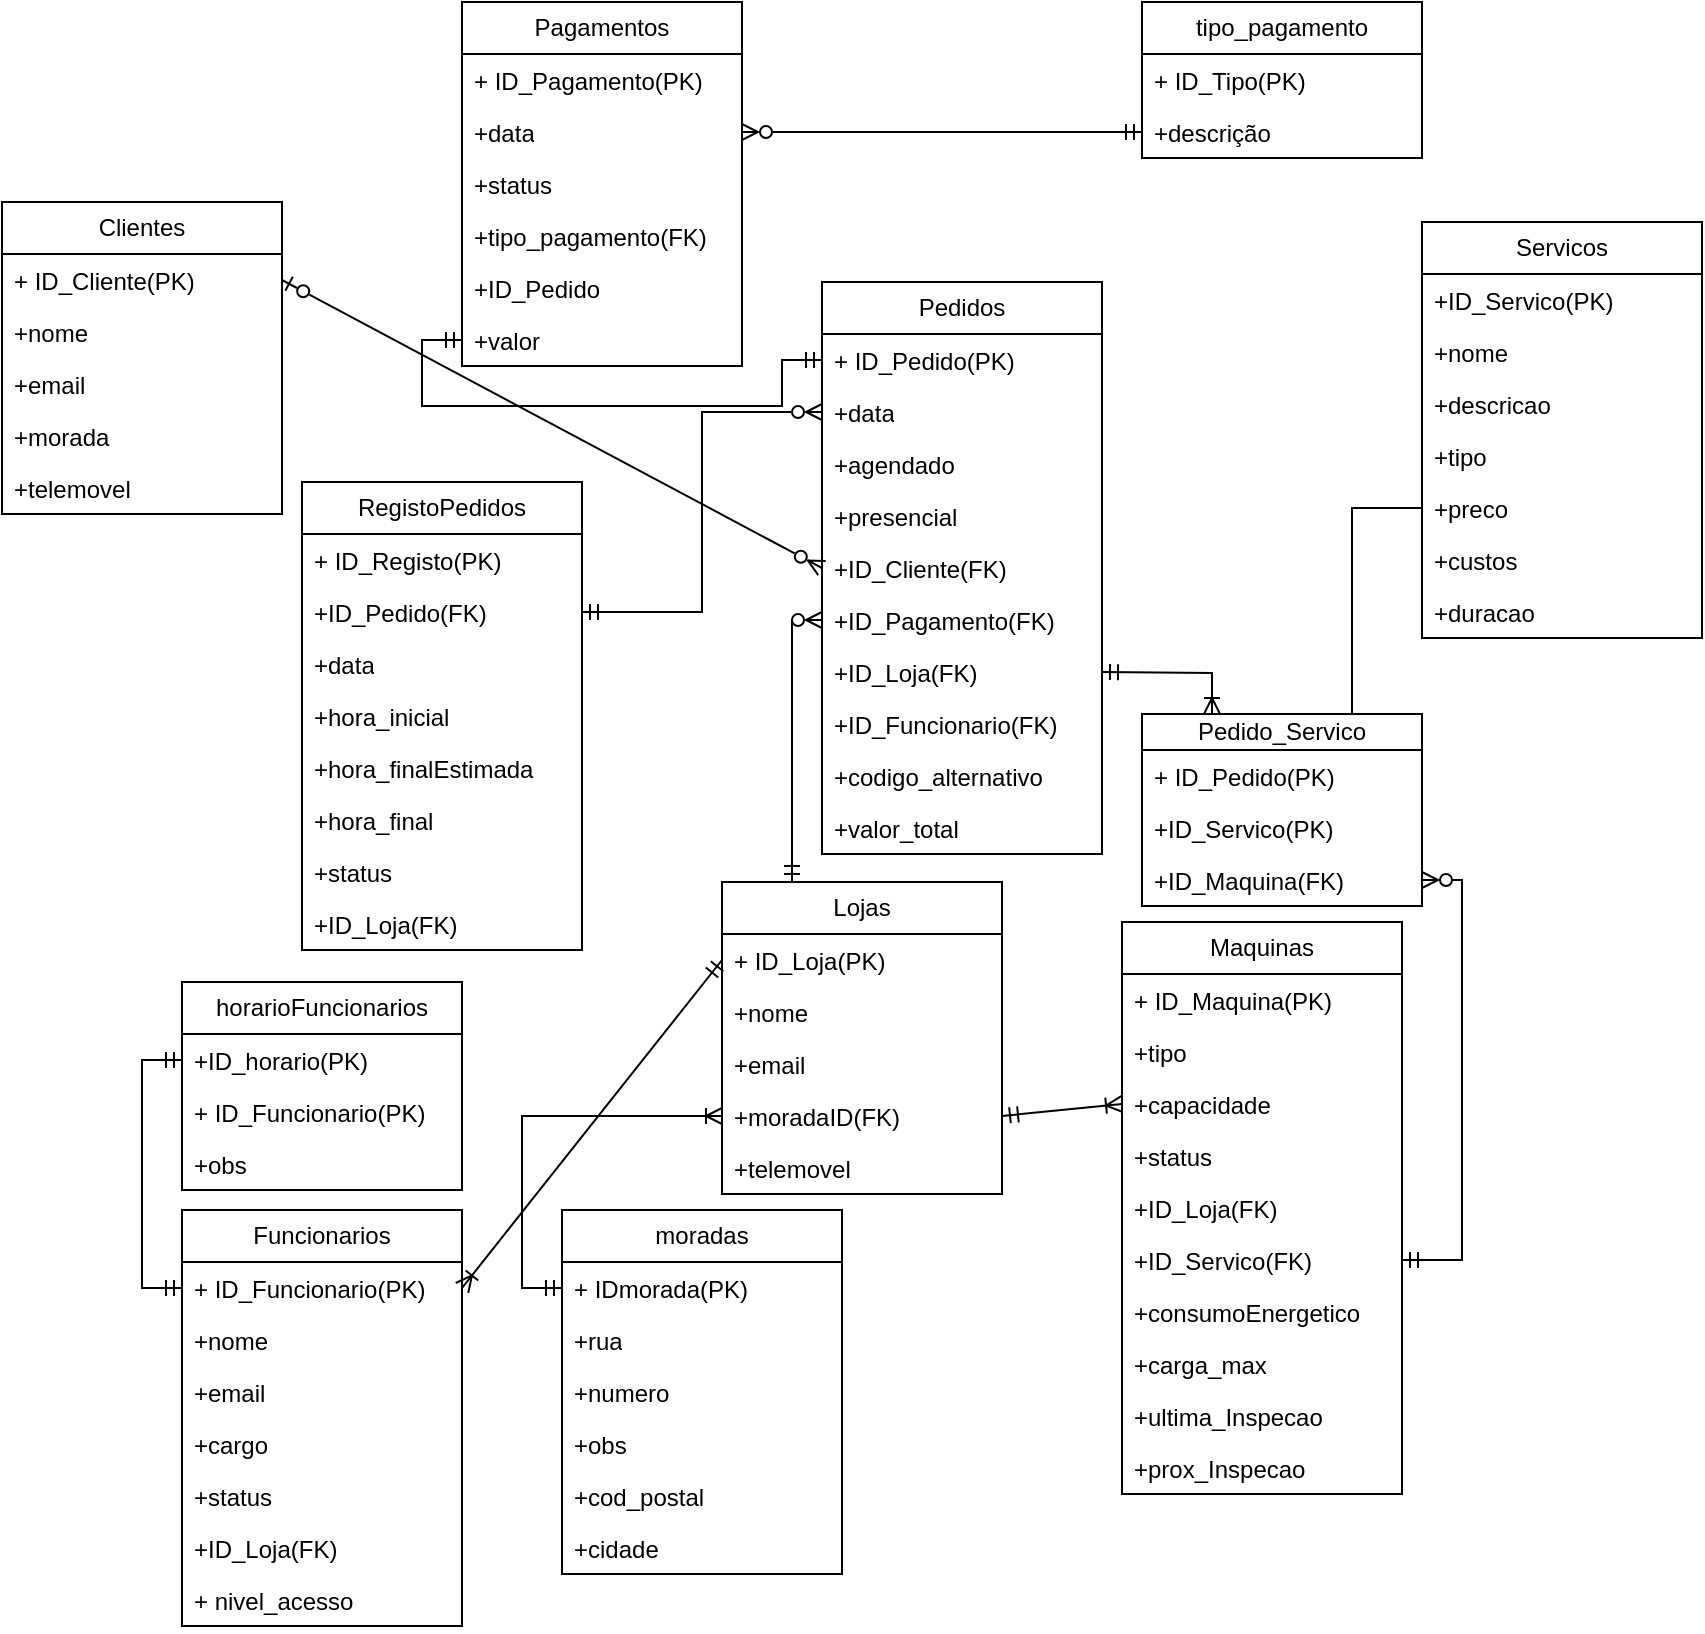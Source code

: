 <mxfile version="26.0.6">
  <diagram name="Página-1" id="yqLUc3YY8dUrJT8Y1Y4u">
    <mxGraphModel dx="1936" dy="908" grid="1" gridSize="10" guides="1" tooltips="1" connect="1" arrows="1" fold="1" page="1" pageScale="1" pageWidth="1169" pageHeight="827" math="0" shadow="0">
      <root>
        <mxCell id="0" />
        <mxCell id="1" parent="0" />
        <mxCell id="QdehofP_L6UXLsLegb1L-1" value="Clientes" style="swimlane;fontStyle=0;childLayout=stackLayout;horizontal=1;startSize=26;fillColor=none;horizontalStack=0;resizeParent=1;resizeParentMax=0;resizeLast=0;collapsible=1;marginBottom=0;whiteSpace=wrap;html=1;" parent="1" vertex="1">
          <mxGeometry x="270" y="110" width="140" height="156" as="geometry" />
        </mxCell>
        <mxCell id="QdehofP_L6UXLsLegb1L-2" value="+ ID_Cliente(PK)" style="text;strokeColor=none;fillColor=none;align=left;verticalAlign=top;spacingLeft=4;spacingRight=4;overflow=hidden;rotatable=0;points=[[0,0.5],[1,0.5]];portConstraint=eastwest;whiteSpace=wrap;html=1;" parent="QdehofP_L6UXLsLegb1L-1" vertex="1">
          <mxGeometry y="26" width="140" height="26" as="geometry" />
        </mxCell>
        <mxCell id="QdehofP_L6UXLsLegb1L-3" value="+nome" style="text;strokeColor=none;fillColor=none;align=left;verticalAlign=top;spacingLeft=4;spacingRight=4;overflow=hidden;rotatable=0;points=[[0,0.5],[1,0.5]];portConstraint=eastwest;whiteSpace=wrap;html=1;" parent="QdehofP_L6UXLsLegb1L-1" vertex="1">
          <mxGeometry y="52" width="140" height="26" as="geometry" />
        </mxCell>
        <mxCell id="QdehofP_L6UXLsLegb1L-4" value="+email" style="text;strokeColor=none;fillColor=none;align=left;verticalAlign=top;spacingLeft=4;spacingRight=4;overflow=hidden;rotatable=0;points=[[0,0.5],[1,0.5]];portConstraint=eastwest;whiteSpace=wrap;html=1;" parent="QdehofP_L6UXLsLegb1L-1" vertex="1">
          <mxGeometry y="78" width="140" height="26" as="geometry" />
        </mxCell>
        <mxCell id="QdehofP_L6UXLsLegb1L-5" value="+morada" style="text;strokeColor=none;fillColor=none;align=left;verticalAlign=top;spacingLeft=4;spacingRight=4;overflow=hidden;rotatable=0;points=[[0,0.5],[1,0.5]];portConstraint=eastwest;whiteSpace=wrap;html=1;" parent="QdehofP_L6UXLsLegb1L-1" vertex="1">
          <mxGeometry y="104" width="140" height="26" as="geometry" />
        </mxCell>
        <mxCell id="QdehofP_L6UXLsLegb1L-6" value="+telemovel" style="text;strokeColor=none;fillColor=none;align=left;verticalAlign=top;spacingLeft=4;spacingRight=4;overflow=hidden;rotatable=0;points=[[0,0.5],[1,0.5]];portConstraint=eastwest;whiteSpace=wrap;html=1;" parent="QdehofP_L6UXLsLegb1L-1" vertex="1">
          <mxGeometry y="130" width="140" height="26" as="geometry" />
        </mxCell>
        <mxCell id="QdehofP_L6UXLsLegb1L-7" value="Pedidos" style="swimlane;fontStyle=0;childLayout=stackLayout;horizontal=1;startSize=26;fillColor=none;horizontalStack=0;resizeParent=1;resizeParentMax=0;resizeLast=0;collapsible=1;marginBottom=0;whiteSpace=wrap;html=1;" parent="1" vertex="1">
          <mxGeometry x="680" y="150" width="140" height="286" as="geometry" />
        </mxCell>
        <mxCell id="QdehofP_L6UXLsLegb1L-8" value="+ ID_Pedido(PK)" style="text;strokeColor=none;fillColor=none;align=left;verticalAlign=top;spacingLeft=4;spacingRight=4;overflow=hidden;rotatable=0;points=[[0,0.5],[1,0.5]];portConstraint=eastwest;whiteSpace=wrap;html=1;" parent="QdehofP_L6UXLsLegb1L-7" vertex="1">
          <mxGeometry y="26" width="140" height="26" as="geometry" />
        </mxCell>
        <mxCell id="QdehofP_L6UXLsLegb1L-9" value="+data" style="text;strokeColor=none;fillColor=none;align=left;verticalAlign=top;spacingLeft=4;spacingRight=4;overflow=hidden;rotatable=0;points=[[0,0.5],[1,0.5]];portConstraint=eastwest;whiteSpace=wrap;html=1;" parent="QdehofP_L6UXLsLegb1L-7" vertex="1">
          <mxGeometry y="52" width="140" height="26" as="geometry" />
        </mxCell>
        <mxCell id="QdehofP_L6UXLsLegb1L-10" value="+agendado" style="text;strokeColor=none;fillColor=none;align=left;verticalAlign=top;spacingLeft=4;spacingRight=4;overflow=hidden;rotatable=0;points=[[0,0.5],[1,0.5]];portConstraint=eastwest;whiteSpace=wrap;html=1;" parent="QdehofP_L6UXLsLegb1L-7" vertex="1">
          <mxGeometry y="78" width="140" height="26" as="geometry" />
        </mxCell>
        <mxCell id="fn8SqH08EO-E5Y6xPp4D-47" value="+presencial" style="text;strokeColor=none;fillColor=none;align=left;verticalAlign=top;spacingLeft=4;spacingRight=4;overflow=hidden;rotatable=0;points=[[0,0.5],[1,0.5]];portConstraint=eastwest;whiteSpace=wrap;html=1;" vertex="1" parent="QdehofP_L6UXLsLegb1L-7">
          <mxGeometry y="104" width="140" height="26" as="geometry" />
        </mxCell>
        <mxCell id="QdehofP_L6UXLsLegb1L-11" value="+ID_Cliente(FK)" style="text;strokeColor=none;fillColor=none;align=left;verticalAlign=top;spacingLeft=4;spacingRight=4;overflow=hidden;rotatable=0;points=[[0,0.5],[1,0.5]];portConstraint=eastwest;whiteSpace=wrap;html=1;" parent="QdehofP_L6UXLsLegb1L-7" vertex="1">
          <mxGeometry y="130" width="140" height="26" as="geometry" />
        </mxCell>
        <mxCell id="QdehofP_L6UXLsLegb1L-12" value="+ID_Pagamento(FK)" style="text;strokeColor=none;fillColor=none;align=left;verticalAlign=top;spacingLeft=4;spacingRight=4;overflow=hidden;rotatable=0;points=[[0,0.5],[1,0.5]];portConstraint=eastwest;whiteSpace=wrap;html=1;" parent="QdehofP_L6UXLsLegb1L-7" vertex="1">
          <mxGeometry y="156" width="140" height="26" as="geometry" />
        </mxCell>
        <mxCell id="fn8SqH08EO-E5Y6xPp4D-45" value="+ID_Loja(FK)" style="text;strokeColor=none;fillColor=none;align=left;verticalAlign=top;spacingLeft=4;spacingRight=4;overflow=hidden;rotatable=0;points=[[0,0.5],[1,0.5]];portConstraint=eastwest;whiteSpace=wrap;html=1;" vertex="1" parent="QdehofP_L6UXLsLegb1L-7">
          <mxGeometry y="182" width="140" height="26" as="geometry" />
        </mxCell>
        <mxCell id="fn8SqH08EO-E5Y6xPp4D-46" value="+ID_Funcionario(FK)" style="text;strokeColor=none;fillColor=none;align=left;verticalAlign=top;spacingLeft=4;spacingRight=4;overflow=hidden;rotatable=0;points=[[0,0.5],[1,0.5]];portConstraint=eastwest;whiteSpace=wrap;html=1;" vertex="1" parent="QdehofP_L6UXLsLegb1L-7">
          <mxGeometry y="208" width="140" height="26" as="geometry" />
        </mxCell>
        <mxCell id="fn8SqH08EO-E5Y6xPp4D-58" value="+codigo_alternativo" style="text;strokeColor=none;fillColor=none;align=left;verticalAlign=top;spacingLeft=4;spacingRight=4;overflow=hidden;rotatable=0;points=[[0,0.5],[1,0.5]];portConstraint=eastwest;whiteSpace=wrap;html=1;" vertex="1" parent="QdehofP_L6UXLsLegb1L-7">
          <mxGeometry y="234" width="140" height="26" as="geometry" />
        </mxCell>
        <mxCell id="fn8SqH08EO-E5Y6xPp4D-55" value="+valor_total" style="text;strokeColor=none;fillColor=none;align=left;verticalAlign=top;spacingLeft=4;spacingRight=4;overflow=hidden;rotatable=0;points=[[0,0.5],[1,0.5]];portConstraint=eastwest;whiteSpace=wrap;html=1;" vertex="1" parent="QdehofP_L6UXLsLegb1L-7">
          <mxGeometry y="260" width="140" height="26" as="geometry" />
        </mxCell>
        <mxCell id="QdehofP_L6UXLsLegb1L-13" value="Servicos" style="swimlane;fontStyle=0;childLayout=stackLayout;horizontal=1;startSize=26;fillColor=none;horizontalStack=0;resizeParent=1;resizeParentMax=0;resizeLast=0;collapsible=1;marginBottom=0;whiteSpace=wrap;html=1;" parent="1" vertex="1">
          <mxGeometry x="980" y="120" width="140" height="208" as="geometry" />
        </mxCell>
        <mxCell id="QdehofP_L6UXLsLegb1L-14" value="+ID_Servico(PK)&lt;span style=&quot;white-space: pre;&quot;&gt;&#x9;&lt;/span&gt;" style="text;strokeColor=none;fillColor=none;align=left;verticalAlign=top;spacingLeft=4;spacingRight=4;overflow=hidden;rotatable=0;points=[[0,0.5],[1,0.5]];portConstraint=eastwest;whiteSpace=wrap;html=1;" parent="QdehofP_L6UXLsLegb1L-13" vertex="1">
          <mxGeometry y="26" width="140" height="26" as="geometry" />
        </mxCell>
        <mxCell id="QdehofP_L6UXLsLegb1L-15" value="+nome" style="text;strokeColor=none;fillColor=none;align=left;verticalAlign=top;spacingLeft=4;spacingRight=4;overflow=hidden;rotatable=0;points=[[0,0.5],[1,0.5]];portConstraint=eastwest;whiteSpace=wrap;html=1;" parent="QdehofP_L6UXLsLegb1L-13" vertex="1">
          <mxGeometry y="52" width="140" height="26" as="geometry" />
        </mxCell>
        <mxCell id="QdehofP_L6UXLsLegb1L-16" value="+descricao" style="text;strokeColor=none;fillColor=none;align=left;verticalAlign=top;spacingLeft=4;spacingRight=4;overflow=hidden;rotatable=0;points=[[0,0.5],[1,0.5]];portConstraint=eastwest;whiteSpace=wrap;html=1;" parent="QdehofP_L6UXLsLegb1L-13" vertex="1">
          <mxGeometry y="78" width="140" height="26" as="geometry" />
        </mxCell>
        <mxCell id="QdehofP_L6UXLsLegb1L-17" value="+tipo" style="text;strokeColor=none;fillColor=none;align=left;verticalAlign=top;spacingLeft=4;spacingRight=4;overflow=hidden;rotatable=0;points=[[0,0.5],[1,0.5]];portConstraint=eastwest;whiteSpace=wrap;html=1;" parent="QdehofP_L6UXLsLegb1L-13" vertex="1">
          <mxGeometry y="104" width="140" height="26" as="geometry" />
        </mxCell>
        <mxCell id="QdehofP_L6UXLsLegb1L-18" value="+preco" style="text;strokeColor=none;fillColor=none;align=left;verticalAlign=top;spacingLeft=4;spacingRight=4;overflow=hidden;rotatable=0;points=[[0,0.5],[1,0.5]];portConstraint=eastwest;whiteSpace=wrap;html=1;" parent="QdehofP_L6UXLsLegb1L-13" vertex="1">
          <mxGeometry y="130" width="140" height="26" as="geometry" />
        </mxCell>
        <mxCell id="fn8SqH08EO-E5Y6xPp4D-57" value="+custos" style="text;strokeColor=none;fillColor=none;align=left;verticalAlign=top;spacingLeft=4;spacingRight=4;overflow=hidden;rotatable=0;points=[[0,0.5],[1,0.5]];portConstraint=eastwest;whiteSpace=wrap;html=1;" vertex="1" parent="QdehofP_L6UXLsLegb1L-13">
          <mxGeometry y="156" width="140" height="26" as="geometry" />
        </mxCell>
        <mxCell id="QdehofP_L6UXLsLegb1L-19" value="+duracao" style="text;strokeColor=none;fillColor=none;align=left;verticalAlign=top;spacingLeft=4;spacingRight=4;overflow=hidden;rotatable=0;points=[[0,0.5],[1,0.5]];portConstraint=eastwest;whiteSpace=wrap;html=1;" parent="QdehofP_L6UXLsLegb1L-13" vertex="1">
          <mxGeometry y="182" width="140" height="26" as="geometry" />
        </mxCell>
        <mxCell id="QdehofP_L6UXLsLegb1L-20" value="Maquinas" style="swimlane;fontStyle=0;childLayout=stackLayout;horizontal=1;startSize=26;fillColor=none;horizontalStack=0;resizeParent=1;resizeParentMax=0;resizeLast=0;collapsible=1;marginBottom=0;whiteSpace=wrap;html=1;" parent="1" vertex="1">
          <mxGeometry x="830" y="470" width="140" height="286" as="geometry" />
        </mxCell>
        <mxCell id="QdehofP_L6UXLsLegb1L-21" value="+ ID_Maquina(PK)" style="text;strokeColor=none;fillColor=none;align=left;verticalAlign=top;spacingLeft=4;spacingRight=4;overflow=hidden;rotatable=0;points=[[0,0.5],[1,0.5]];portConstraint=eastwest;whiteSpace=wrap;html=1;" parent="QdehofP_L6UXLsLegb1L-20" vertex="1">
          <mxGeometry y="26" width="140" height="26" as="geometry" />
        </mxCell>
        <mxCell id="QdehofP_L6UXLsLegb1L-22" value="+tipo" style="text;strokeColor=none;fillColor=none;align=left;verticalAlign=top;spacingLeft=4;spacingRight=4;overflow=hidden;rotatable=0;points=[[0,0.5],[1,0.5]];portConstraint=eastwest;whiteSpace=wrap;html=1;" parent="QdehofP_L6UXLsLegb1L-20" vertex="1">
          <mxGeometry y="52" width="140" height="26" as="geometry" />
        </mxCell>
        <mxCell id="QdehofP_L6UXLsLegb1L-23" value="+capacidade" style="text;strokeColor=none;fillColor=none;align=left;verticalAlign=top;spacingLeft=4;spacingRight=4;overflow=hidden;rotatable=0;points=[[0,0.5],[1,0.5]];portConstraint=eastwest;whiteSpace=wrap;html=1;" parent="QdehofP_L6UXLsLegb1L-20" vertex="1">
          <mxGeometry y="78" width="140" height="26" as="geometry" />
        </mxCell>
        <mxCell id="QdehofP_L6UXLsLegb1L-24" value="+status" style="text;strokeColor=none;fillColor=none;align=left;verticalAlign=top;spacingLeft=4;spacingRight=4;overflow=hidden;rotatable=0;points=[[0,0.5],[1,0.5]];portConstraint=eastwest;whiteSpace=wrap;html=1;" parent="QdehofP_L6UXLsLegb1L-20" vertex="1">
          <mxGeometry y="104" width="140" height="26" as="geometry" />
        </mxCell>
        <mxCell id="QdehofP_L6UXLsLegb1L-25" value="+ID_Loja(FK)" style="text;strokeColor=none;fillColor=none;align=left;verticalAlign=top;spacingLeft=4;spacingRight=4;overflow=hidden;rotatable=0;points=[[0,0.5],[1,0.5]];portConstraint=eastwest;whiteSpace=wrap;html=1;" parent="QdehofP_L6UXLsLegb1L-20" vertex="1">
          <mxGeometry y="130" width="140" height="26" as="geometry" />
        </mxCell>
        <mxCell id="fn8SqH08EO-E5Y6xPp4D-50" value="+ID_Servico(FK)" style="text;strokeColor=none;fillColor=none;align=left;verticalAlign=top;spacingLeft=4;spacingRight=4;overflow=hidden;rotatable=0;points=[[0,0.5],[1,0.5]];portConstraint=eastwest;whiteSpace=wrap;html=1;" vertex="1" parent="QdehofP_L6UXLsLegb1L-20">
          <mxGeometry y="156" width="140" height="26" as="geometry" />
        </mxCell>
        <mxCell id="fn8SqH08EO-E5Y6xPp4D-56" value="+consumoEnergetico" style="text;strokeColor=none;fillColor=none;align=left;verticalAlign=top;spacingLeft=4;spacingRight=4;overflow=hidden;rotatable=0;points=[[0,0.5],[1,0.5]];portConstraint=eastwest;whiteSpace=wrap;html=1;" vertex="1" parent="QdehofP_L6UXLsLegb1L-20">
          <mxGeometry y="182" width="140" height="26" as="geometry" />
        </mxCell>
        <mxCell id="fn8SqH08EO-E5Y6xPp4D-69" value="+carga_max" style="text;strokeColor=none;fillColor=none;align=left;verticalAlign=top;spacingLeft=4;spacingRight=4;overflow=hidden;rotatable=0;points=[[0,0.5],[1,0.5]];portConstraint=eastwest;whiteSpace=wrap;html=1;" vertex="1" parent="QdehofP_L6UXLsLegb1L-20">
          <mxGeometry y="208" width="140" height="26" as="geometry" />
        </mxCell>
        <mxCell id="fn8SqH08EO-E5Y6xPp4D-70" value="+ultima_Inspecao" style="text;strokeColor=none;fillColor=none;align=left;verticalAlign=top;spacingLeft=4;spacingRight=4;overflow=hidden;rotatable=0;points=[[0,0.5],[1,0.5]];portConstraint=eastwest;whiteSpace=wrap;html=1;" vertex="1" parent="QdehofP_L6UXLsLegb1L-20">
          <mxGeometry y="234" width="140" height="26" as="geometry" />
        </mxCell>
        <mxCell id="fn8SqH08EO-E5Y6xPp4D-71" value="+prox_Inspecao" style="text;strokeColor=none;fillColor=none;align=left;verticalAlign=top;spacingLeft=4;spacingRight=4;overflow=hidden;rotatable=0;points=[[0,0.5],[1,0.5]];portConstraint=eastwest;whiteSpace=wrap;html=1;" vertex="1" parent="QdehofP_L6UXLsLegb1L-20">
          <mxGeometry y="260" width="140" height="26" as="geometry" />
        </mxCell>
        <mxCell id="QdehofP_L6UXLsLegb1L-26" value="Funcionarios" style="swimlane;fontStyle=0;childLayout=stackLayout;horizontal=1;startSize=26;fillColor=none;horizontalStack=0;resizeParent=1;resizeParentMax=0;resizeLast=0;collapsible=1;marginBottom=0;whiteSpace=wrap;html=1;" parent="1" vertex="1">
          <mxGeometry x="360" y="614" width="140" height="208" as="geometry" />
        </mxCell>
        <mxCell id="QdehofP_L6UXLsLegb1L-27" value="+ ID_Funcionario(PK)" style="text;strokeColor=none;fillColor=none;align=left;verticalAlign=top;spacingLeft=4;spacingRight=4;overflow=hidden;rotatable=0;points=[[0,0.5],[1,0.5]];portConstraint=eastwest;whiteSpace=wrap;html=1;" parent="QdehofP_L6UXLsLegb1L-26" vertex="1">
          <mxGeometry y="26" width="140" height="26" as="geometry" />
        </mxCell>
        <mxCell id="QdehofP_L6UXLsLegb1L-28" value="+nome" style="text;strokeColor=none;fillColor=none;align=left;verticalAlign=top;spacingLeft=4;spacingRight=4;overflow=hidden;rotatable=0;points=[[0,0.5],[1,0.5]];portConstraint=eastwest;whiteSpace=wrap;html=1;" parent="QdehofP_L6UXLsLegb1L-26" vertex="1">
          <mxGeometry y="52" width="140" height="26" as="geometry" />
        </mxCell>
        <mxCell id="QdehofP_L6UXLsLegb1L-29" value="+email" style="text;strokeColor=none;fillColor=none;align=left;verticalAlign=top;spacingLeft=4;spacingRight=4;overflow=hidden;rotatable=0;points=[[0,0.5],[1,0.5]];portConstraint=eastwest;whiteSpace=wrap;html=1;" parent="QdehofP_L6UXLsLegb1L-26" vertex="1">
          <mxGeometry y="78" width="140" height="26" as="geometry" />
        </mxCell>
        <mxCell id="QdehofP_L6UXLsLegb1L-30" value="+cargo" style="text;strokeColor=none;fillColor=none;align=left;verticalAlign=top;spacingLeft=4;spacingRight=4;overflow=hidden;rotatable=0;points=[[0,0.5],[1,0.5]];portConstraint=eastwest;whiteSpace=wrap;html=1;" parent="QdehofP_L6UXLsLegb1L-26" vertex="1">
          <mxGeometry y="104" width="140" height="26" as="geometry" />
        </mxCell>
        <mxCell id="QdehofP_L6UXLsLegb1L-32" value="+status" style="text;strokeColor=none;fillColor=none;align=left;verticalAlign=top;spacingLeft=4;spacingRight=4;overflow=hidden;rotatable=0;points=[[0,0.5],[1,0.5]];portConstraint=eastwest;whiteSpace=wrap;html=1;" parent="QdehofP_L6UXLsLegb1L-26" vertex="1">
          <mxGeometry y="130" width="140" height="26" as="geometry" />
        </mxCell>
        <mxCell id="QdehofP_L6UXLsLegb1L-33" value="+ID_Loja(FK)" style="text;strokeColor=none;fillColor=none;align=left;verticalAlign=top;spacingLeft=4;spacingRight=4;overflow=hidden;rotatable=0;points=[[0,0.5],[1,0.5]];portConstraint=eastwest;whiteSpace=wrap;html=1;" parent="QdehofP_L6UXLsLegb1L-26" vertex="1">
          <mxGeometry y="156" width="140" height="26" as="geometry" />
        </mxCell>
        <mxCell id="fn8SqH08EO-E5Y6xPp4D-72" value="+ nivel_acesso" style="text;strokeColor=none;fillColor=none;align=left;verticalAlign=top;spacingLeft=4;spacingRight=4;overflow=hidden;rotatable=0;points=[[0,0.5],[1,0.5]];portConstraint=eastwest;whiteSpace=wrap;html=1;" vertex="1" parent="QdehofP_L6UXLsLegb1L-26">
          <mxGeometry y="182" width="140" height="26" as="geometry" />
        </mxCell>
        <mxCell id="QdehofP_L6UXLsLegb1L-34" value="Lojas" style="swimlane;fontStyle=0;childLayout=stackLayout;horizontal=1;startSize=26;fillColor=none;horizontalStack=0;resizeParent=1;resizeParentMax=0;resizeLast=0;collapsible=1;marginBottom=0;whiteSpace=wrap;html=1;" parent="1" vertex="1">
          <mxGeometry x="630" y="450" width="140" height="156" as="geometry" />
        </mxCell>
        <mxCell id="QdehofP_L6UXLsLegb1L-35" value="+ ID_Loja(PK)" style="text;strokeColor=none;fillColor=none;align=left;verticalAlign=top;spacingLeft=4;spacingRight=4;overflow=hidden;rotatable=0;points=[[0,0.5],[1,0.5]];portConstraint=eastwest;whiteSpace=wrap;html=1;" parent="QdehofP_L6UXLsLegb1L-34" vertex="1">
          <mxGeometry y="26" width="140" height="26" as="geometry" />
        </mxCell>
        <mxCell id="QdehofP_L6UXLsLegb1L-36" value="+nome" style="text;strokeColor=none;fillColor=none;align=left;verticalAlign=top;spacingLeft=4;spacingRight=4;overflow=hidden;rotatable=0;points=[[0,0.5],[1,0.5]];portConstraint=eastwest;whiteSpace=wrap;html=1;" parent="QdehofP_L6UXLsLegb1L-34" vertex="1">
          <mxGeometry y="52" width="140" height="26" as="geometry" />
        </mxCell>
        <mxCell id="QdehofP_L6UXLsLegb1L-37" value="+email" style="text;strokeColor=none;fillColor=none;align=left;verticalAlign=top;spacingLeft=4;spacingRight=4;overflow=hidden;rotatable=0;points=[[0,0.5],[1,0.5]];portConstraint=eastwest;whiteSpace=wrap;html=1;" parent="QdehofP_L6UXLsLegb1L-34" vertex="1">
          <mxGeometry y="78" width="140" height="26" as="geometry" />
        </mxCell>
        <mxCell id="QdehofP_L6UXLsLegb1L-38" value="+moradaID(FK)" style="text;strokeColor=none;fillColor=none;align=left;verticalAlign=top;spacingLeft=4;spacingRight=4;overflow=hidden;rotatable=0;points=[[0,0.5],[1,0.5]];portConstraint=eastwest;whiteSpace=wrap;html=1;" parent="QdehofP_L6UXLsLegb1L-34" vertex="1">
          <mxGeometry y="104" width="140" height="26" as="geometry" />
        </mxCell>
        <mxCell id="QdehofP_L6UXLsLegb1L-39" value="+telemovel" style="text;strokeColor=none;fillColor=none;align=left;verticalAlign=top;spacingLeft=4;spacingRight=4;overflow=hidden;rotatable=0;points=[[0,0.5],[1,0.5]];portConstraint=eastwest;whiteSpace=wrap;html=1;" parent="QdehofP_L6UXLsLegb1L-34" vertex="1">
          <mxGeometry y="130" width="140" height="26" as="geometry" />
        </mxCell>
        <mxCell id="QdehofP_L6UXLsLegb1L-52" style="edgeStyle=orthogonalEdgeStyle;rounded=0;orthogonalLoop=1;jettySize=auto;html=1;exitX=0.75;exitY=0;exitDx=0;exitDy=0;entryX=0;entryY=0.5;entryDx=0;entryDy=0;endArrow=none;endFill=0;" parent="1" source="QdehofP_L6UXLsLegb1L-40" target="QdehofP_L6UXLsLegb1L-18" edge="1">
          <mxGeometry relative="1" as="geometry" />
        </mxCell>
        <mxCell id="QdehofP_L6UXLsLegb1L-40" value="Pedido_Servico" style="swimlane;fontStyle=0;childLayout=stackLayout;horizontal=1;startSize=18;fillColor=none;horizontalStack=0;resizeParent=1;resizeParentMax=0;resizeLast=0;collapsible=1;marginBottom=0;whiteSpace=wrap;html=1;" parent="1" vertex="1">
          <mxGeometry x="840" y="366" width="140" height="96" as="geometry" />
        </mxCell>
        <mxCell id="QdehofP_L6UXLsLegb1L-41" value="+ ID_Pedido(PK)" style="text;strokeColor=none;fillColor=none;align=left;verticalAlign=top;spacingLeft=4;spacingRight=4;overflow=hidden;rotatable=0;points=[[0,0.5],[1,0.5]];portConstraint=eastwest;whiteSpace=wrap;html=1;" parent="QdehofP_L6UXLsLegb1L-40" vertex="1">
          <mxGeometry y="18" width="140" height="26" as="geometry" />
        </mxCell>
        <mxCell id="QdehofP_L6UXLsLegb1L-42" value="+ID_Servico(PK)" style="text;strokeColor=none;fillColor=none;align=left;verticalAlign=top;spacingLeft=4;spacingRight=4;overflow=hidden;rotatable=0;points=[[0,0.5],[1,0.5]];portConstraint=eastwest;whiteSpace=wrap;html=1;" parent="QdehofP_L6UXLsLegb1L-40" vertex="1">
          <mxGeometry y="44" width="140" height="26" as="geometry" />
        </mxCell>
        <mxCell id="fn8SqH08EO-E5Y6xPp4D-59" value="+ID_Maquina(FK)" style="text;strokeColor=none;fillColor=none;align=left;verticalAlign=top;spacingLeft=4;spacingRight=4;overflow=hidden;rotatable=0;points=[[0,0.5],[1,0.5]];portConstraint=eastwest;whiteSpace=wrap;html=1;" vertex="1" parent="QdehofP_L6UXLsLegb1L-40">
          <mxGeometry y="70" width="140" height="26" as="geometry" />
        </mxCell>
        <mxCell id="QdehofP_L6UXLsLegb1L-46" style="rounded=0;orthogonalLoop=1;jettySize=auto;html=1;endArrow=ERzeroToMany;endFill=0;entryX=0;entryY=0.5;entryDx=0;entryDy=0;exitX=1;exitY=0.5;exitDx=0;exitDy=0;startArrow=ERzeroToOne;startFill=0;" parent="1" source="QdehofP_L6UXLsLegb1L-2" edge="1" target="QdehofP_L6UXLsLegb1L-11">
          <mxGeometry relative="1" as="geometry">
            <mxPoint x="660" y="350" as="targetPoint" />
          </mxGeometry>
        </mxCell>
        <mxCell id="QdehofP_L6UXLsLegb1L-51" style="edgeStyle=orthogonalEdgeStyle;rounded=0;orthogonalLoop=1;jettySize=auto;html=1;exitX=1;exitY=0.5;exitDx=0;exitDy=0;entryX=0.25;entryY=0;entryDx=0;entryDy=0;endArrow=ERoneToMany;endFill=0;startArrow=ERmandOne;startFill=0;" parent="1" target="QdehofP_L6UXLsLegb1L-40" edge="1">
          <mxGeometry relative="1" as="geometry">
            <mxPoint x="820" y="345" as="sourcePoint" />
          </mxGeometry>
        </mxCell>
        <mxCell id="QdehofP_L6UXLsLegb1L-53" style="edgeStyle=orthogonalEdgeStyle;rounded=0;orthogonalLoop=1;jettySize=auto;html=1;exitX=0;exitY=0.5;exitDx=0;exitDy=0;entryX=0.25;entryY=0;entryDx=0;entryDy=0;endArrow=ERmandOne;endFill=0;startArrow=ERzeroToMany;startFill=0;" parent="1" source="QdehofP_L6UXLsLegb1L-12" target="QdehofP_L6UXLsLegb1L-34" edge="1">
          <mxGeometry relative="1" as="geometry">
            <Array as="points">
              <mxPoint x="665" y="319" />
            </Array>
          </mxGeometry>
        </mxCell>
        <mxCell id="QdehofP_L6UXLsLegb1L-61" style="rounded=0;orthogonalLoop=1;jettySize=auto;html=1;entryX=0;entryY=0.5;entryDx=0;entryDy=0;endArrow=ERmandOne;endFill=0;exitX=1;exitY=0.5;exitDx=0;exitDy=0;startArrow=ERoneToMany;startFill=0;" parent="1" source="QdehofP_L6UXLsLegb1L-27" target="QdehofP_L6UXLsLegb1L-35" edge="1">
          <mxGeometry relative="1" as="geometry" />
        </mxCell>
        <mxCell id="QdehofP_L6UXLsLegb1L-64" style="rounded=0;orthogonalLoop=1;jettySize=auto;html=1;exitX=0;exitY=0.5;exitDx=0;exitDy=0;entryX=1;entryY=0.5;entryDx=0;entryDy=0;endArrow=ERmandOne;endFill=0;startArrow=ERoneToMany;startFill=0;" parent="1" source="QdehofP_L6UXLsLegb1L-23" target="QdehofP_L6UXLsLegb1L-38" edge="1">
          <mxGeometry relative="1" as="geometry" />
        </mxCell>
        <mxCell id="BlNNYfTLueQavyy4VLhL-1" value="Pagamentos" style="swimlane;fontStyle=0;childLayout=stackLayout;horizontal=1;startSize=26;fillColor=none;horizontalStack=0;resizeParent=1;resizeParentMax=0;resizeLast=0;collapsible=1;marginBottom=0;whiteSpace=wrap;html=1;" parent="1" vertex="1">
          <mxGeometry x="500" y="10" width="140" height="182" as="geometry" />
        </mxCell>
        <mxCell id="BlNNYfTLueQavyy4VLhL-2" value="+ ID_Pagamento(PK)" style="text;strokeColor=none;fillColor=none;align=left;verticalAlign=top;spacingLeft=4;spacingRight=4;overflow=hidden;rotatable=0;points=[[0,0.5],[1,0.5]];portConstraint=eastwest;whiteSpace=wrap;html=1;" parent="BlNNYfTLueQavyy4VLhL-1" vertex="1">
          <mxGeometry y="26" width="140" height="26" as="geometry" />
        </mxCell>
        <mxCell id="BlNNYfTLueQavyy4VLhL-3" value="+data" style="text;strokeColor=none;fillColor=none;align=left;verticalAlign=top;spacingLeft=4;spacingRight=4;overflow=hidden;rotatable=0;points=[[0,0.5],[1,0.5]];portConstraint=eastwest;whiteSpace=wrap;html=1;" parent="BlNNYfTLueQavyy4VLhL-1" vertex="1">
          <mxGeometry y="52" width="140" height="26" as="geometry" />
        </mxCell>
        <mxCell id="BlNNYfTLueQavyy4VLhL-4" value="+status" style="text;strokeColor=none;fillColor=none;align=left;verticalAlign=top;spacingLeft=4;spacingRight=4;overflow=hidden;rotatable=0;points=[[0,0.5],[1,0.5]];portConstraint=eastwest;whiteSpace=wrap;html=1;" parent="BlNNYfTLueQavyy4VLhL-1" vertex="1">
          <mxGeometry y="78" width="140" height="26" as="geometry" />
        </mxCell>
        <mxCell id="BlNNYfTLueQavyy4VLhL-5" value="+tipo_pagamento(FK)" style="text;strokeColor=none;fillColor=none;align=left;verticalAlign=top;spacingLeft=4;spacingRight=4;overflow=hidden;rotatable=0;points=[[0,0.5],[1,0.5]];portConstraint=eastwest;whiteSpace=wrap;html=1;" parent="BlNNYfTLueQavyy4VLhL-1" vertex="1">
          <mxGeometry y="104" width="140" height="26" as="geometry" />
        </mxCell>
        <mxCell id="BlNNYfTLueQavyy4VLhL-6" value="+ID_Pedido" style="text;strokeColor=none;fillColor=none;align=left;verticalAlign=top;spacingLeft=4;spacingRight=4;overflow=hidden;rotatable=0;points=[[0,0.5],[1,0.5]];portConstraint=eastwest;whiteSpace=wrap;html=1;" parent="BlNNYfTLueQavyy4VLhL-1" vertex="1">
          <mxGeometry y="130" width="140" height="26" as="geometry" />
        </mxCell>
        <mxCell id="BlNNYfTLueQavyy4VLhL-7" value="+valor" style="text;strokeColor=none;fillColor=none;align=left;verticalAlign=top;spacingLeft=4;spacingRight=4;overflow=hidden;rotatable=0;points=[[0,0.5],[1,0.5]];portConstraint=eastwest;whiteSpace=wrap;html=1;" parent="BlNNYfTLueQavyy4VLhL-1" vertex="1">
          <mxGeometry y="156" width="140" height="26" as="geometry" />
        </mxCell>
        <mxCell id="BlNNYfTLueQavyy4VLhL-9" value="tipo_pagamento" style="swimlane;fontStyle=0;childLayout=stackLayout;horizontal=1;startSize=26;fillColor=none;horizontalStack=0;resizeParent=1;resizeParentMax=0;resizeLast=0;collapsible=1;marginBottom=0;whiteSpace=wrap;html=1;" parent="1" vertex="1">
          <mxGeometry x="840" y="10" width="140" height="78" as="geometry" />
        </mxCell>
        <mxCell id="BlNNYfTLueQavyy4VLhL-10" value="+ ID_Tipo(PK)" style="text;strokeColor=none;fillColor=none;align=left;verticalAlign=top;spacingLeft=4;spacingRight=4;overflow=hidden;rotatable=0;points=[[0,0.5],[1,0.5]];portConstraint=eastwest;whiteSpace=wrap;html=1;" parent="BlNNYfTLueQavyy4VLhL-9" vertex="1">
          <mxGeometry y="26" width="140" height="26" as="geometry" />
        </mxCell>
        <mxCell id="BlNNYfTLueQavyy4VLhL-15" value="+descrição" style="text;strokeColor=none;fillColor=none;align=left;verticalAlign=top;spacingLeft=4;spacingRight=4;overflow=hidden;rotatable=0;points=[[0,0.5],[1,0.5]];portConstraint=eastwest;whiteSpace=wrap;html=1;" parent="BlNNYfTLueQavyy4VLhL-9" vertex="1">
          <mxGeometry y="52" width="140" height="26" as="geometry" />
        </mxCell>
        <mxCell id="BlNNYfTLueQavyy4VLhL-16" style="edgeStyle=orthogonalEdgeStyle;rounded=0;orthogonalLoop=1;jettySize=auto;html=1;exitX=1;exitY=0.5;exitDx=0;exitDy=0;entryX=0;entryY=0.5;entryDx=0;entryDy=0;endArrow=ERmandOne;endFill=0;startArrow=ERzeroToMany;startFill=0;" parent="1" source="BlNNYfTLueQavyy4VLhL-3" target="BlNNYfTLueQavyy4VLhL-15" edge="1">
          <mxGeometry relative="1" as="geometry" />
        </mxCell>
        <mxCell id="BlNNYfTLueQavyy4VLhL-19" style="edgeStyle=orthogonalEdgeStyle;rounded=0;orthogonalLoop=1;jettySize=auto;html=1;exitX=0;exitY=0.5;exitDx=0;exitDy=0;entryX=0;entryY=0.5;entryDx=0;entryDy=0;endArrow=ERmandOne;endFill=0;startArrow=ERmandOne;startFill=0;" parent="1" source="BlNNYfTLueQavyy4VLhL-7" target="QdehofP_L6UXLsLegb1L-8" edge="1">
          <mxGeometry relative="1" as="geometry" />
        </mxCell>
        <mxCell id="fn8SqH08EO-E5Y6xPp4D-8" style="edgeStyle=orthogonalEdgeStyle;rounded=0;orthogonalLoop=1;jettySize=auto;html=1;entryX=0;entryY=0.5;entryDx=0;entryDy=0;exitX=0;exitY=0.5;exitDx=0;exitDy=0;endArrow=ERoneToMany;endFill=0;startArrow=ERmandOne;startFill=0;" edge="1" parent="1" source="fn8SqH08EO-E5Y6xPp4D-2" target="QdehofP_L6UXLsLegb1L-38">
          <mxGeometry relative="1" as="geometry" />
        </mxCell>
        <mxCell id="fn8SqH08EO-E5Y6xPp4D-1" value="moradas" style="swimlane;fontStyle=0;childLayout=stackLayout;horizontal=1;startSize=26;fillColor=none;horizontalStack=0;resizeParent=1;resizeParentMax=0;resizeLast=0;collapsible=1;marginBottom=0;whiteSpace=wrap;html=1;" vertex="1" parent="1">
          <mxGeometry x="550" y="614" width="140" height="182" as="geometry" />
        </mxCell>
        <mxCell id="fn8SqH08EO-E5Y6xPp4D-2" value="+ IDmorada(PK)" style="text;strokeColor=none;fillColor=none;align=left;verticalAlign=top;spacingLeft=4;spacingRight=4;overflow=hidden;rotatable=0;points=[[0,0.5],[1,0.5]];portConstraint=eastwest;whiteSpace=wrap;html=1;" vertex="1" parent="fn8SqH08EO-E5Y6xPp4D-1">
          <mxGeometry y="26" width="140" height="26" as="geometry" />
        </mxCell>
        <mxCell id="fn8SqH08EO-E5Y6xPp4D-3" value="+rua" style="text;strokeColor=none;fillColor=none;align=left;verticalAlign=top;spacingLeft=4;spacingRight=4;overflow=hidden;rotatable=0;points=[[0,0.5],[1,0.5]];portConstraint=eastwest;whiteSpace=wrap;html=1;" vertex="1" parent="fn8SqH08EO-E5Y6xPp4D-1">
          <mxGeometry y="52" width="140" height="26" as="geometry" />
        </mxCell>
        <mxCell id="fn8SqH08EO-E5Y6xPp4D-4" value="+numero" style="text;strokeColor=none;fillColor=none;align=left;verticalAlign=top;spacingLeft=4;spacingRight=4;overflow=hidden;rotatable=0;points=[[0,0.5],[1,0.5]];portConstraint=eastwest;whiteSpace=wrap;html=1;" vertex="1" parent="fn8SqH08EO-E5Y6xPp4D-1">
          <mxGeometry y="78" width="140" height="26" as="geometry" />
        </mxCell>
        <mxCell id="fn8SqH08EO-E5Y6xPp4D-5" value="+obs" style="text;strokeColor=none;fillColor=none;align=left;verticalAlign=top;spacingLeft=4;spacingRight=4;overflow=hidden;rotatable=0;points=[[0,0.5],[1,0.5]];portConstraint=eastwest;whiteSpace=wrap;html=1;" vertex="1" parent="fn8SqH08EO-E5Y6xPp4D-1">
          <mxGeometry y="104" width="140" height="26" as="geometry" />
        </mxCell>
        <mxCell id="fn8SqH08EO-E5Y6xPp4D-6" value="+cod_postal" style="text;strokeColor=none;fillColor=none;align=left;verticalAlign=top;spacingLeft=4;spacingRight=4;overflow=hidden;rotatable=0;points=[[0,0.5],[1,0.5]];portConstraint=eastwest;whiteSpace=wrap;html=1;" vertex="1" parent="fn8SqH08EO-E5Y6xPp4D-1">
          <mxGeometry y="130" width="140" height="26" as="geometry" />
        </mxCell>
        <mxCell id="fn8SqH08EO-E5Y6xPp4D-7" value="+cidade" style="text;strokeColor=none;fillColor=none;align=left;verticalAlign=top;spacingLeft=4;spacingRight=4;overflow=hidden;rotatable=0;points=[[0,0.5],[1,0.5]];portConstraint=eastwest;whiteSpace=wrap;html=1;" vertex="1" parent="fn8SqH08EO-E5Y6xPp4D-1">
          <mxGeometry y="156" width="140" height="26" as="geometry" />
        </mxCell>
        <mxCell id="fn8SqH08EO-E5Y6xPp4D-26" style="edgeStyle=orthogonalEdgeStyle;rounded=0;orthogonalLoop=1;jettySize=auto;html=1;exitX=0;exitY=0.5;exitDx=0;exitDy=0;entryX=0;entryY=0.5;entryDx=0;entryDy=0;startArrow=ERmandOne;startFill=0;endArrow=ERmandOne;endFill=0;" edge="1" parent="1" source="QdehofP_L6UXLsLegb1L-27" target="fn8SqH08EO-E5Y6xPp4D-39">
          <mxGeometry relative="1" as="geometry">
            <mxPoint x="350" y="473" as="sourcePoint" />
            <mxPoint x="130" y="549" as="targetPoint" />
          </mxGeometry>
        </mxCell>
        <mxCell id="fn8SqH08EO-E5Y6xPp4D-37" value="horarioFuncionarios" style="swimlane;fontStyle=0;childLayout=stackLayout;horizontal=1;startSize=26;fillColor=none;horizontalStack=0;resizeParent=1;resizeParentMax=0;resizeLast=0;collapsible=1;marginBottom=0;whiteSpace=wrap;html=1;" vertex="1" parent="1">
          <mxGeometry x="360" y="500" width="140" height="104" as="geometry" />
        </mxCell>
        <mxCell id="fn8SqH08EO-E5Y6xPp4D-39" value="+ID_horario(PK)" style="text;strokeColor=none;fillColor=none;align=left;verticalAlign=top;spacingLeft=4;spacingRight=4;overflow=hidden;rotatable=0;points=[[0,0.5],[1,0.5]];portConstraint=eastwest;whiteSpace=wrap;html=1;" vertex="1" parent="fn8SqH08EO-E5Y6xPp4D-37">
          <mxGeometry y="26" width="140" height="26" as="geometry" />
        </mxCell>
        <mxCell id="fn8SqH08EO-E5Y6xPp4D-38" value="+ ID_Funcionario(PK)" style="text;strokeColor=none;fillColor=none;align=left;verticalAlign=top;spacingLeft=4;spacingRight=4;overflow=hidden;rotatable=0;points=[[0,0.5],[1,0.5]];portConstraint=eastwest;whiteSpace=wrap;html=1;" vertex="1" parent="fn8SqH08EO-E5Y6xPp4D-37">
          <mxGeometry y="52" width="140" height="26" as="geometry" />
        </mxCell>
        <mxCell id="fn8SqH08EO-E5Y6xPp4D-41" value="+obs" style="text;strokeColor=none;fillColor=none;align=left;verticalAlign=top;spacingLeft=4;spacingRight=4;overflow=hidden;rotatable=0;points=[[0,0.5],[1,0.5]];portConstraint=eastwest;whiteSpace=wrap;html=1;" vertex="1" parent="fn8SqH08EO-E5Y6xPp4D-37">
          <mxGeometry y="78" width="140" height="26" as="geometry" />
        </mxCell>
        <mxCell id="fn8SqH08EO-E5Y6xPp4D-51" style="edgeStyle=orthogonalEdgeStyle;rounded=0;orthogonalLoop=1;jettySize=auto;html=1;exitX=1;exitY=0.5;exitDx=0;exitDy=0;entryX=1;entryY=0.5;entryDx=0;entryDy=0;endArrow=ERzeroToMany;endFill=0;startArrow=ERmandOne;startFill=0;" edge="1" parent="1" source="fn8SqH08EO-E5Y6xPp4D-50" target="fn8SqH08EO-E5Y6xPp4D-59">
          <mxGeometry relative="1" as="geometry" />
        </mxCell>
        <mxCell id="fn8SqH08EO-E5Y6xPp4D-60" value="RegistoPedidos" style="swimlane;fontStyle=0;childLayout=stackLayout;horizontal=1;startSize=26;fillColor=none;horizontalStack=0;resizeParent=1;resizeParentMax=0;resizeLast=0;collapsible=1;marginBottom=0;whiteSpace=wrap;html=1;" vertex="1" parent="1">
          <mxGeometry x="420" y="250" width="140" height="234" as="geometry" />
        </mxCell>
        <mxCell id="fn8SqH08EO-E5Y6xPp4D-61" value="+ ID_Registo(PK)" style="text;strokeColor=none;fillColor=none;align=left;verticalAlign=top;spacingLeft=4;spacingRight=4;overflow=hidden;rotatable=0;points=[[0,0.5],[1,0.5]];portConstraint=eastwest;whiteSpace=wrap;html=1;" vertex="1" parent="fn8SqH08EO-E5Y6xPp4D-60">
          <mxGeometry y="26" width="140" height="26" as="geometry" />
        </mxCell>
        <mxCell id="fn8SqH08EO-E5Y6xPp4D-62" value="+ID_Pedido(FK)" style="text;strokeColor=none;fillColor=none;align=left;verticalAlign=top;spacingLeft=4;spacingRight=4;overflow=hidden;rotatable=0;points=[[0,0.5],[1,0.5]];portConstraint=eastwest;whiteSpace=wrap;html=1;" vertex="1" parent="fn8SqH08EO-E5Y6xPp4D-60">
          <mxGeometry y="52" width="140" height="26" as="geometry" />
        </mxCell>
        <mxCell id="fn8SqH08EO-E5Y6xPp4D-63" value="+data" style="text;strokeColor=none;fillColor=none;align=left;verticalAlign=top;spacingLeft=4;spacingRight=4;overflow=hidden;rotatable=0;points=[[0,0.5],[1,0.5]];portConstraint=eastwest;whiteSpace=wrap;html=1;" vertex="1" parent="fn8SqH08EO-E5Y6xPp4D-60">
          <mxGeometry y="78" width="140" height="26" as="geometry" />
        </mxCell>
        <mxCell id="fn8SqH08EO-E5Y6xPp4D-43" value="+hora_inicial" style="text;strokeColor=none;fillColor=none;align=left;verticalAlign=top;spacingLeft=4;spacingRight=4;overflow=hidden;rotatable=0;points=[[0,0.5],[1,0.5]];portConstraint=eastwest;whiteSpace=wrap;html=1;" vertex="1" parent="fn8SqH08EO-E5Y6xPp4D-60">
          <mxGeometry y="104" width="140" height="26" as="geometry" />
        </mxCell>
        <mxCell id="fn8SqH08EO-E5Y6xPp4D-44" value="+hora_finalEstimada" style="text;strokeColor=none;fillColor=none;align=left;verticalAlign=top;spacingLeft=4;spacingRight=4;overflow=hidden;rotatable=0;points=[[0,0.5],[1,0.5]];portConstraint=eastwest;whiteSpace=wrap;html=1;" vertex="1" parent="fn8SqH08EO-E5Y6xPp4D-60">
          <mxGeometry y="130" width="140" height="26" as="geometry" />
        </mxCell>
        <mxCell id="fn8SqH08EO-E5Y6xPp4D-64" value="+hora_final" style="text;strokeColor=none;fillColor=none;align=left;verticalAlign=top;spacingLeft=4;spacingRight=4;overflow=hidden;rotatable=0;points=[[0,0.5],[1,0.5]];portConstraint=eastwest;whiteSpace=wrap;html=1;" vertex="1" parent="fn8SqH08EO-E5Y6xPp4D-60">
          <mxGeometry y="156" width="140" height="26" as="geometry" />
        </mxCell>
        <mxCell id="fn8SqH08EO-E5Y6xPp4D-65" value="+status" style="text;strokeColor=none;fillColor=none;align=left;verticalAlign=top;spacingLeft=4;spacingRight=4;overflow=hidden;rotatable=0;points=[[0,0.5],[1,0.5]];portConstraint=eastwest;whiteSpace=wrap;html=1;" vertex="1" parent="fn8SqH08EO-E5Y6xPp4D-60">
          <mxGeometry y="182" width="140" height="26" as="geometry" />
        </mxCell>
        <mxCell id="fn8SqH08EO-E5Y6xPp4D-66" value="+ID_Loja(FK)" style="text;strokeColor=none;fillColor=none;align=left;verticalAlign=top;spacingLeft=4;spacingRight=4;overflow=hidden;rotatable=0;points=[[0,0.5],[1,0.5]];portConstraint=eastwest;whiteSpace=wrap;html=1;" vertex="1" parent="fn8SqH08EO-E5Y6xPp4D-60">
          <mxGeometry y="208" width="140" height="26" as="geometry" />
        </mxCell>
        <mxCell id="fn8SqH08EO-E5Y6xPp4D-68" style="edgeStyle=orthogonalEdgeStyle;rounded=0;orthogonalLoop=1;jettySize=auto;html=1;exitX=1;exitY=0.5;exitDx=0;exitDy=0;entryX=0;entryY=0.5;entryDx=0;entryDy=0;endArrow=ERzeroToMany;endFill=0;startArrow=ERmandOne;startFill=0;" edge="1" parent="1" source="fn8SqH08EO-E5Y6xPp4D-62" target="QdehofP_L6UXLsLegb1L-9">
          <mxGeometry relative="1" as="geometry" />
        </mxCell>
      </root>
    </mxGraphModel>
  </diagram>
</mxfile>
